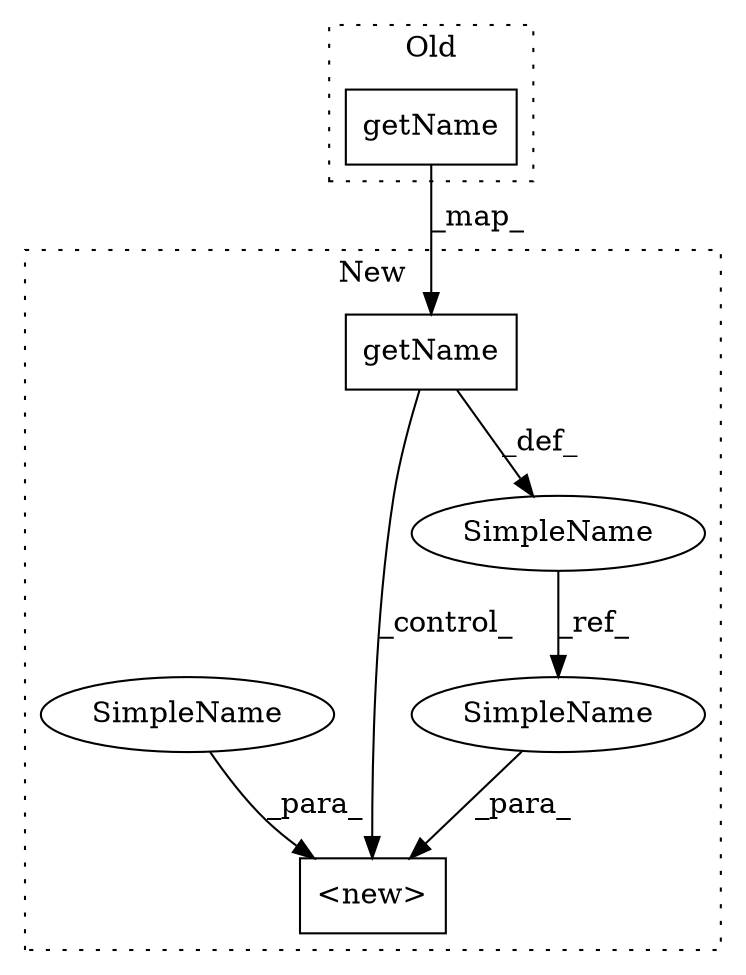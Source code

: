 digraph G {
subgraph cluster0 {
1 [label="getName" a="32" s="12581" l="9" shape="box"];
label = "Old";
style="dotted";
}
subgraph cluster1 {
2 [label="getName" a="32" s="15006" l="9" shape="box"];
3 [label="<new>" a="14" s="15155,15261" l="25,1" shape="box"];
4 [label="SimpleName" a="42" s="14993" l="4" shape="ellipse"];
5 [label="SimpleName" a="42" s="15192" l="11" shape="ellipse"];
6 [label="SimpleName" a="42" s="15186" l="4" shape="ellipse"];
label = "New";
style="dotted";
}
1 -> 2 [label="_map_"];
2 -> 4 [label="_def_"];
2 -> 3 [label="_control_"];
4 -> 6 [label="_ref_"];
5 -> 3 [label="_para_"];
6 -> 3 [label="_para_"];
}